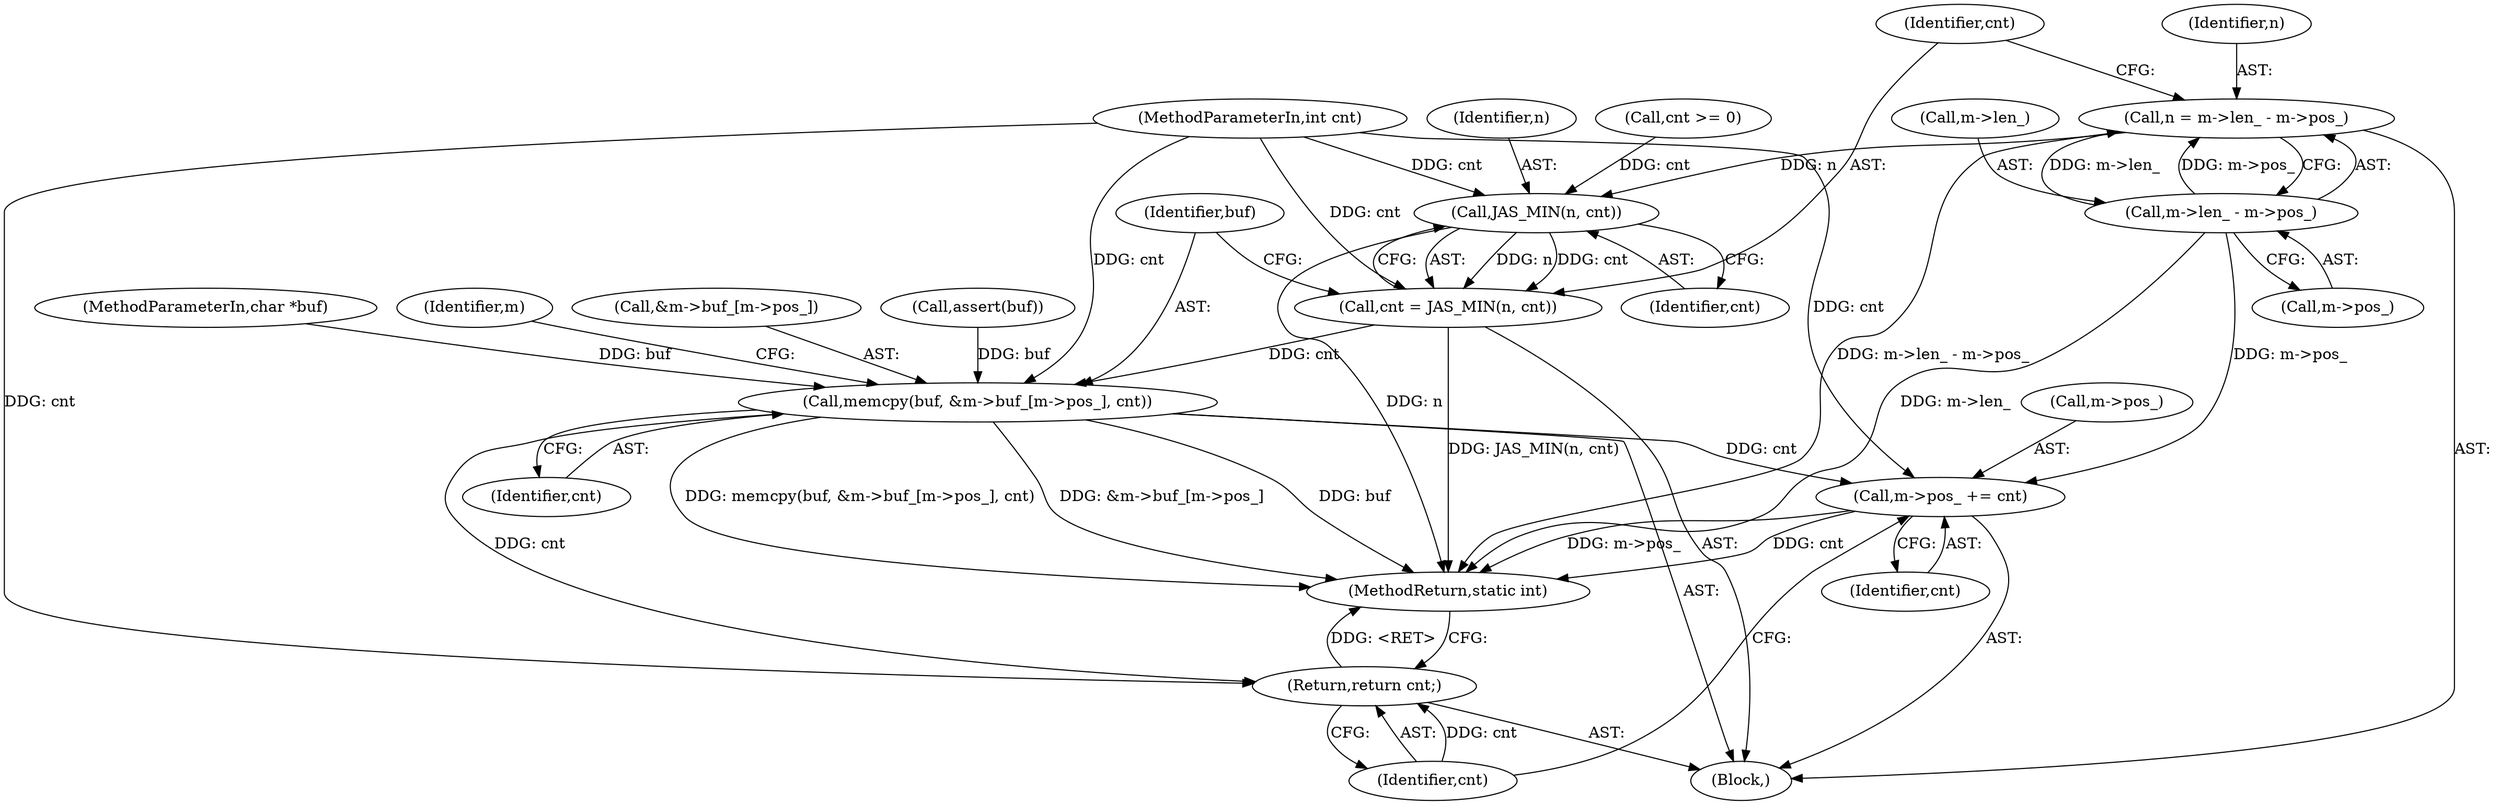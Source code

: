 digraph "0_jasper_634ce8e8a5accc0fa05dd2c20d42b4749d4b2735_4@integer" {
"1000127" [label="(Call,n = m->len_ - m->pos_)"];
"1000129" [label="(Call,m->len_ - m->pos_)"];
"1000138" [label="(Call,JAS_MIN(n, cnt))"];
"1000136" [label="(Call,cnt = JAS_MIN(n, cnt))"];
"1000141" [label="(Call,memcpy(buf, &m->buf_[m->pos_], cnt))"];
"1000152" [label="(Call,m->pos_ += cnt)"];
"1000157" [label="(Return,return cnt;)"];
"1000138" [label="(Call,JAS_MIN(n, cnt))"];
"1000159" [label="(MethodReturn,static int)"];
"1000104" [label="(Block,)"];
"1000153" [label="(Call,m->pos_)"];
"1000141" [label="(Call,memcpy(buf, &m->buf_[m->pos_], cnt))"];
"1000156" [label="(Identifier,cnt)"];
"1000157" [label="(Return,return cnt;)"];
"1000127" [label="(Call,n = m->len_ - m->pos_)"];
"1000136" [label="(Call,cnt = JAS_MIN(n, cnt))"];
"1000158" [label="(Identifier,cnt)"];
"1000152" [label="(Call,m->pos_ += cnt)"];
"1000154" [label="(Identifier,m)"];
"1000151" [label="(Identifier,cnt)"];
"1000129" [label="(Call,m->len_ - m->pos_)"];
"1000103" [label="(MethodParameterIn,int cnt)"];
"1000110" [label="(Call,assert(buf))"];
"1000142" [label="(Identifier,buf)"];
"1000130" [label="(Call,m->len_)"];
"1000140" [label="(Identifier,cnt)"];
"1000143" [label="(Call,&m->buf_[m->pos_])"];
"1000133" [label="(Call,m->pos_)"];
"1000128" [label="(Identifier,n)"];
"1000139" [label="(Identifier,n)"];
"1000102" [label="(MethodParameterIn,char *buf)"];
"1000107" [label="(Call,cnt >= 0)"];
"1000137" [label="(Identifier,cnt)"];
"1000127" -> "1000104"  [label="AST: "];
"1000127" -> "1000129"  [label="CFG: "];
"1000128" -> "1000127"  [label="AST: "];
"1000129" -> "1000127"  [label="AST: "];
"1000137" -> "1000127"  [label="CFG: "];
"1000127" -> "1000159"  [label="DDG: m->len_ - m->pos_"];
"1000129" -> "1000127"  [label="DDG: m->len_"];
"1000129" -> "1000127"  [label="DDG: m->pos_"];
"1000127" -> "1000138"  [label="DDG: n"];
"1000129" -> "1000133"  [label="CFG: "];
"1000130" -> "1000129"  [label="AST: "];
"1000133" -> "1000129"  [label="AST: "];
"1000129" -> "1000159"  [label="DDG: m->len_"];
"1000129" -> "1000152"  [label="DDG: m->pos_"];
"1000138" -> "1000136"  [label="AST: "];
"1000138" -> "1000140"  [label="CFG: "];
"1000139" -> "1000138"  [label="AST: "];
"1000140" -> "1000138"  [label="AST: "];
"1000136" -> "1000138"  [label="CFG: "];
"1000138" -> "1000159"  [label="DDG: n"];
"1000138" -> "1000136"  [label="DDG: n"];
"1000138" -> "1000136"  [label="DDG: cnt"];
"1000107" -> "1000138"  [label="DDG: cnt"];
"1000103" -> "1000138"  [label="DDG: cnt"];
"1000136" -> "1000104"  [label="AST: "];
"1000137" -> "1000136"  [label="AST: "];
"1000142" -> "1000136"  [label="CFG: "];
"1000136" -> "1000159"  [label="DDG: JAS_MIN(n, cnt)"];
"1000103" -> "1000136"  [label="DDG: cnt"];
"1000136" -> "1000141"  [label="DDG: cnt"];
"1000141" -> "1000104"  [label="AST: "];
"1000141" -> "1000151"  [label="CFG: "];
"1000142" -> "1000141"  [label="AST: "];
"1000143" -> "1000141"  [label="AST: "];
"1000151" -> "1000141"  [label="AST: "];
"1000154" -> "1000141"  [label="CFG: "];
"1000141" -> "1000159"  [label="DDG: buf"];
"1000141" -> "1000159"  [label="DDG: memcpy(buf, &m->buf_[m->pos_], cnt)"];
"1000141" -> "1000159"  [label="DDG: &m->buf_[m->pos_]"];
"1000110" -> "1000141"  [label="DDG: buf"];
"1000102" -> "1000141"  [label="DDG: buf"];
"1000103" -> "1000141"  [label="DDG: cnt"];
"1000141" -> "1000152"  [label="DDG: cnt"];
"1000141" -> "1000157"  [label="DDG: cnt"];
"1000152" -> "1000104"  [label="AST: "];
"1000152" -> "1000156"  [label="CFG: "];
"1000153" -> "1000152"  [label="AST: "];
"1000156" -> "1000152"  [label="AST: "];
"1000158" -> "1000152"  [label="CFG: "];
"1000152" -> "1000159"  [label="DDG: m->pos_"];
"1000152" -> "1000159"  [label="DDG: cnt"];
"1000103" -> "1000152"  [label="DDG: cnt"];
"1000157" -> "1000104"  [label="AST: "];
"1000157" -> "1000158"  [label="CFG: "];
"1000158" -> "1000157"  [label="AST: "];
"1000159" -> "1000157"  [label="CFG: "];
"1000157" -> "1000159"  [label="DDG: <RET>"];
"1000158" -> "1000157"  [label="DDG: cnt"];
"1000103" -> "1000157"  [label="DDG: cnt"];
}
